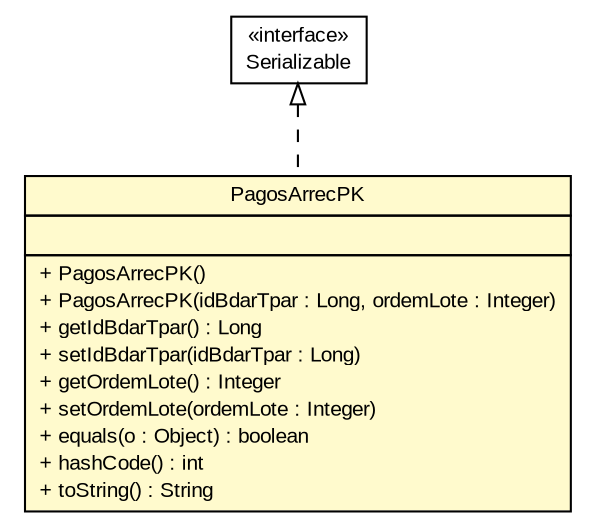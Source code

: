 #!/usr/local/bin/dot
#
# Class diagram 
# Generated by UMLGraph version R5_6 (http://www.umlgraph.org/)
#

digraph G {
	edge [fontname="arial",fontsize=10,labelfontname="arial",labelfontsize=10];
	node [fontname="arial",fontsize=10,shape=plaintext];
	nodesep=0.25;
	ranksep=0.5;
	// br.gov.to.sefaz.arr.persistence.entity.PagosArrecPK
	c105198 [label=<<table title="br.gov.to.sefaz.arr.persistence.entity.PagosArrecPK" border="0" cellborder="1" cellspacing="0" cellpadding="2" port="p" bgcolor="lemonChiffon" href="./PagosArrecPK.html">
		<tr><td><table border="0" cellspacing="0" cellpadding="1">
<tr><td align="center" balign="center"> PagosArrecPK </td></tr>
		</table></td></tr>
		<tr><td><table border="0" cellspacing="0" cellpadding="1">
<tr><td align="left" balign="left">  </td></tr>
		</table></td></tr>
		<tr><td><table border="0" cellspacing="0" cellpadding="1">
<tr><td align="left" balign="left"> + PagosArrecPK() </td></tr>
<tr><td align="left" balign="left"> + PagosArrecPK(idBdarTpar : Long, ordemLote : Integer) </td></tr>
<tr><td align="left" balign="left"> + getIdBdarTpar() : Long </td></tr>
<tr><td align="left" balign="left"> + setIdBdarTpar(idBdarTpar : Long) </td></tr>
<tr><td align="left" balign="left"> + getOrdemLote() : Integer </td></tr>
<tr><td align="left" balign="left"> + setOrdemLote(ordemLote : Integer) </td></tr>
<tr><td align="left" balign="left"> + equals(o : Object) : boolean </td></tr>
<tr><td align="left" balign="left"> + hashCode() : int </td></tr>
<tr><td align="left" balign="left"> + toString() : String </td></tr>
		</table></td></tr>
		</table>>, URL="./PagosArrecPK.html", fontname="arial", fontcolor="black", fontsize=10.0];
	//br.gov.to.sefaz.arr.persistence.entity.PagosArrecPK implements java.io.Serializable
	c105411:p -> c105198:p [dir=back,arrowtail=empty,style=dashed];
	// java.io.Serializable
	c105411 [label=<<table title="java.io.Serializable" border="0" cellborder="1" cellspacing="0" cellpadding="2" port="p" href="http://java.sun.com/j2se/1.4.2/docs/api/java/io/Serializable.html">
		<tr><td><table border="0" cellspacing="0" cellpadding="1">
<tr><td align="center" balign="center"> &#171;interface&#187; </td></tr>
<tr><td align="center" balign="center"> Serializable </td></tr>
		</table></td></tr>
		</table>>, URL="http://java.sun.com/j2se/1.4.2/docs/api/java/io/Serializable.html", fontname="arial", fontcolor="black", fontsize=10.0];
}

